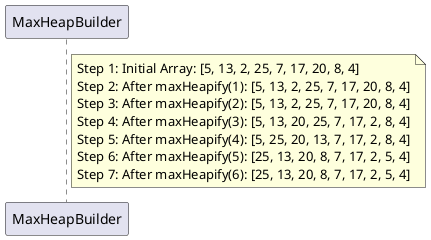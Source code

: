 @startuml
note right of MaxHeapBuilder
Step 1: Initial Array: [5, 13, 2, 25, 7, 17, 20, 8, 4]
Step 2: After maxHeapify(1): [5, 13, 2, 25, 7, 17, 20, 8, 4]
Step 3: After maxHeapify(2): [5, 13, 2, 25, 7, 17, 20, 8, 4]
Step 4: After maxHeapify(3): [5, 13, 20, 25, 7, 17, 2, 8, 4]
Step 5: After maxHeapify(4): [5, 25, 20, 13, 7, 17, 2, 8, 4]
Step 6: After maxHeapify(5): [25, 13, 20, 8, 7, 17, 2, 5, 4]
Step 7: After maxHeapify(6): [25, 13, 20, 8, 7, 17, 2, 5, 4]
end note
@enduml
